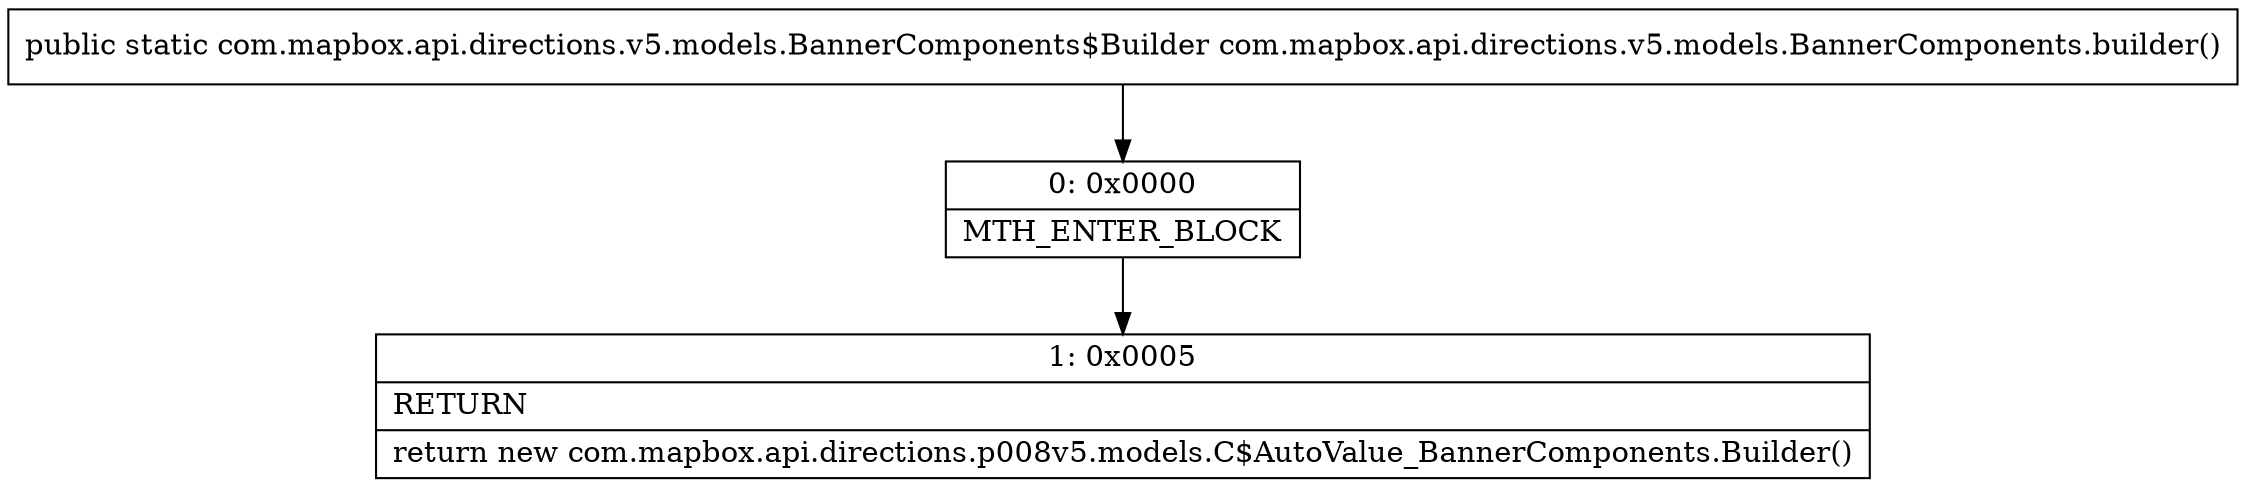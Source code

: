 digraph "CFG forcom.mapbox.api.directions.v5.models.BannerComponents.builder()Lcom\/mapbox\/api\/directions\/v5\/models\/BannerComponents$Builder;" {
Node_0 [shape=record,label="{0\:\ 0x0000|MTH_ENTER_BLOCK\l}"];
Node_1 [shape=record,label="{1\:\ 0x0005|RETURN\l|return new com.mapbox.api.directions.p008v5.models.C$AutoValue_BannerComponents.Builder()\l}"];
MethodNode[shape=record,label="{public static com.mapbox.api.directions.v5.models.BannerComponents$Builder com.mapbox.api.directions.v5.models.BannerComponents.builder() }"];
MethodNode -> Node_0;
Node_0 -> Node_1;
}

